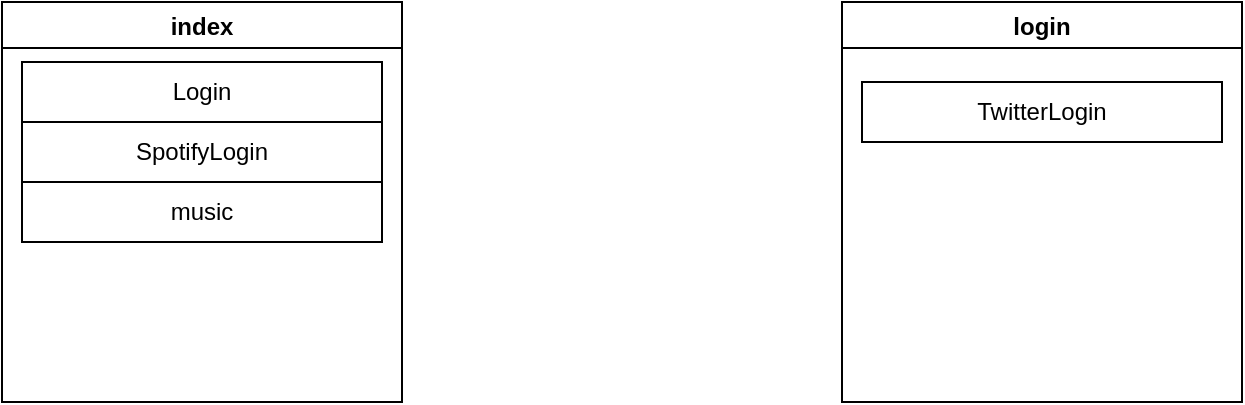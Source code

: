 <mxfile>
    <diagram id="iqxzmEOkayr50nxOApNx" name="ページ1">
        <mxGraphModel dx="1546" dy="543" grid="1" gridSize="10" guides="1" tooltips="1" connect="1" arrows="1" fold="1" page="1" pageScale="1" pageWidth="827" pageHeight="1169" math="0" shadow="0">
            <root>
                <mxCell id="0"/>
                <mxCell id="1" parent="0"/>
                <mxCell id="2" value="index" style="swimlane;" vertex="1" parent="1">
                    <mxGeometry x="80" y="190" width="200" height="200" as="geometry"/>
                </mxCell>
                <mxCell id="6" value="SpotifyLogin" style="rounded=0;whiteSpace=wrap;html=1;" vertex="1" parent="2">
                    <mxGeometry x="10" y="60" width="180" height="30" as="geometry"/>
                </mxCell>
                <mxCell id="8" value="music" style="rounded=0;whiteSpace=wrap;html=1;" vertex="1" parent="2">
                    <mxGeometry x="10" y="90" width="180" height="30" as="geometry"/>
                </mxCell>
                <mxCell id="4" value="login" style="swimlane;" vertex="1" parent="1">
                    <mxGeometry x="500" y="190" width="200" height="200" as="geometry"/>
                </mxCell>
                <mxCell id="7" value="TwitterLogin" style="rounded=0;whiteSpace=wrap;html=1;" vertex="1" parent="4">
                    <mxGeometry x="10" y="40" width="180" height="30" as="geometry"/>
                </mxCell>
                <mxCell id="5" value="Login" style="rounded=0;whiteSpace=wrap;html=1;" vertex="1" parent="1">
                    <mxGeometry x="90" y="220" width="180" height="30" as="geometry"/>
                </mxCell>
            </root>
        </mxGraphModel>
    </diagram>
</mxfile>